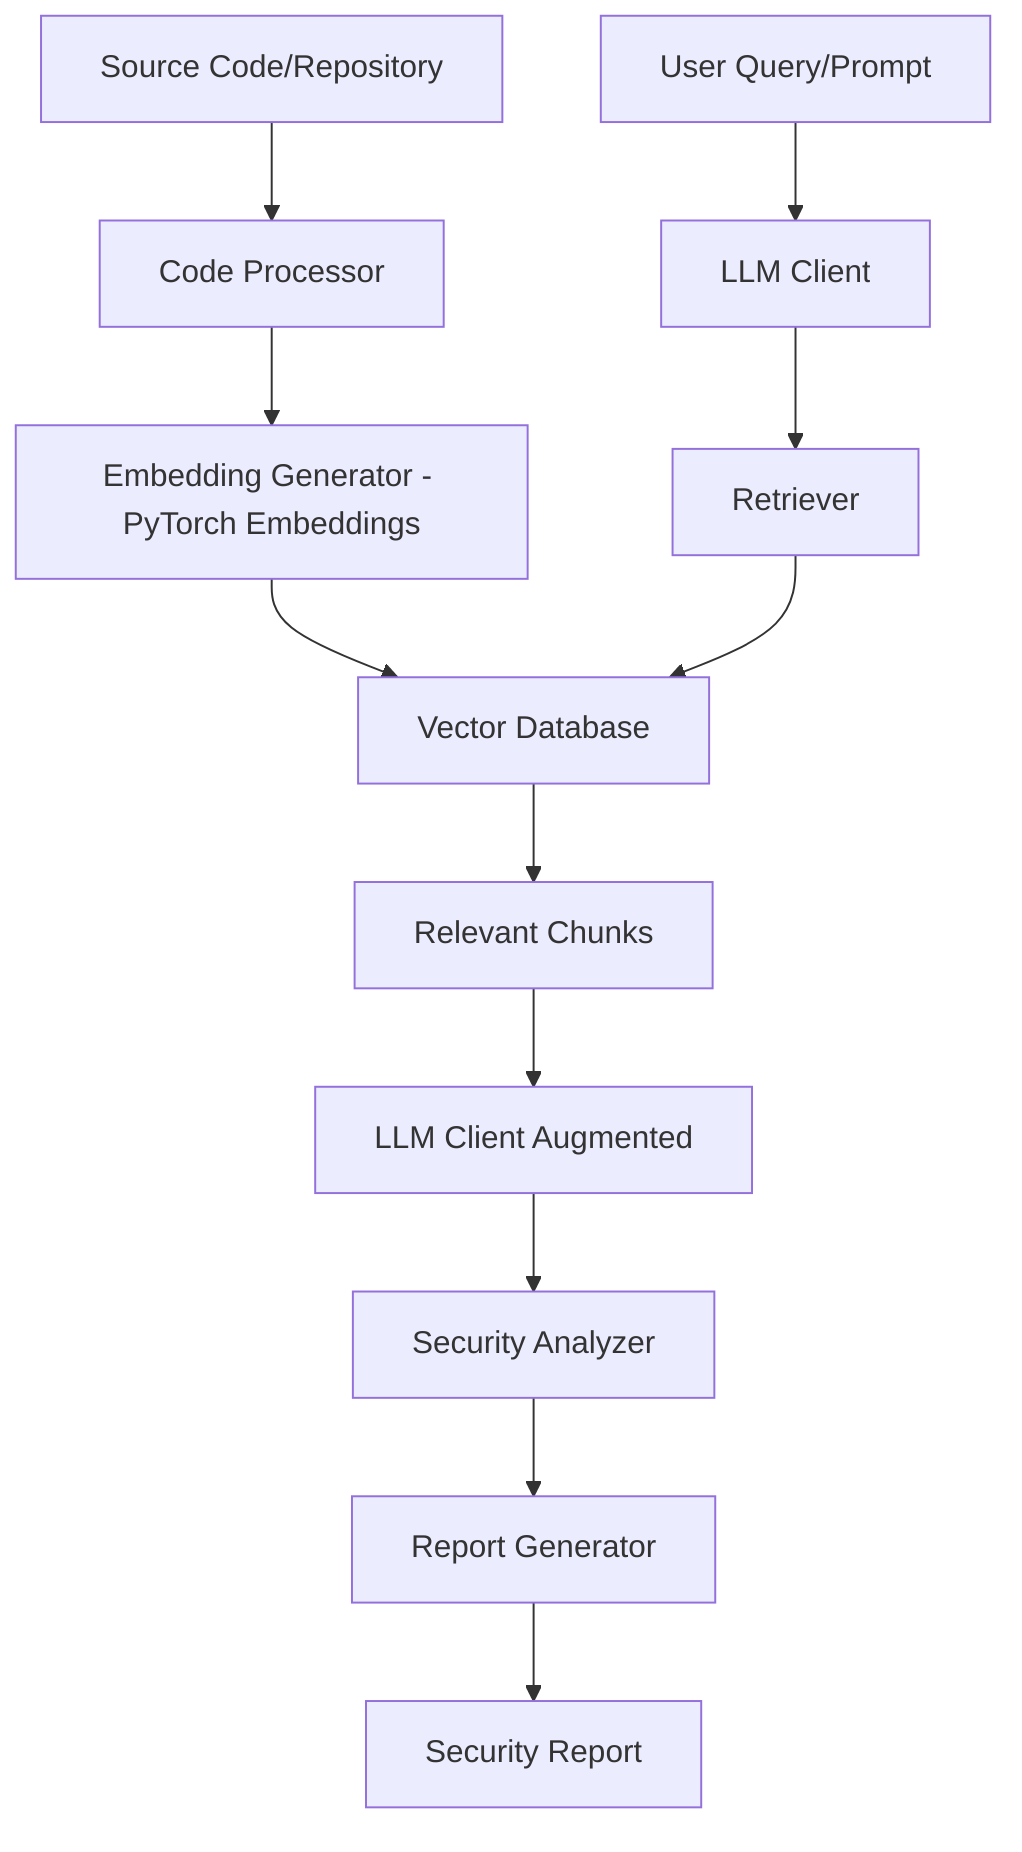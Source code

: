 graph TD
    A[Source Code/Repository] --> B[Code Processor]
    B --> C[Embedding Generator - PyTorch Embeddings]
    C --> D[Vector Database]
    E[User Query/Prompt] --> F[LLM Client]
    F --> G[Retriever]
    G --> D
    D --> H[Relevant Chunks]
    H --> I[LLM Client Augmented]
    I --> J[Security Analyzer]
    J --> K[Report Generator]
    K --> L[Security Report]